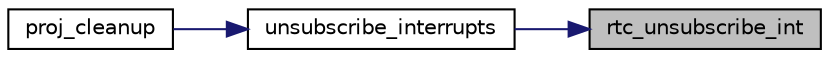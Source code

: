 digraph "rtc_unsubscribe_int"
{
 // LATEX_PDF_SIZE
  edge [fontname="Helvetica",fontsize="10",labelfontname="Helvetica",labelfontsize="10"];
  node [fontname="Helvetica",fontsize="10",shape=record];
  rankdir="RL";
  Node1 [label="rtc_unsubscribe_int",height=0.2,width=0.4,color="black", fillcolor="grey75", style="filled", fontcolor="black",tooltip="Unsubscribe RTC interrupts."];
  Node1 -> Node2 [dir="back",color="midnightblue",fontsize="10",style="solid",fontname="Helvetica"];
  Node2 [label="unsubscribe_interrupts",height=0.2,width=0.4,color="black", fillcolor="white", style="filled",URL="$group__driver.html#gac8b5629599158a4aef6bcfc68e4486cd",tooltip="Unsubscribe interrupts: keyboard, mouse, timer."];
  Node2 -> Node3 [dir="back",color="midnightblue",fontsize="10",style="solid",fontname="Helvetica"];
  Node3 [label="proj_cleanup",height=0.2,width=0.4,color="black", fillcolor="white", style="filled",URL="$group__proj.html#ga0abd5a76650a37316485757e04aa6112",tooltip="Cleans up the program. This function must be called before exiting the program."];
}
